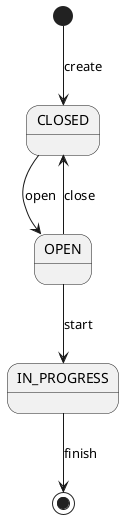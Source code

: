 @startuml US1004_STATE

[*] --> CLOSED : create

CLOSED --> OPEN : open
OPEN --> CLOSED : close
OPEN --> IN_PROGRESS : start
IN_PROGRESS --> [*] : finish

@enduml
